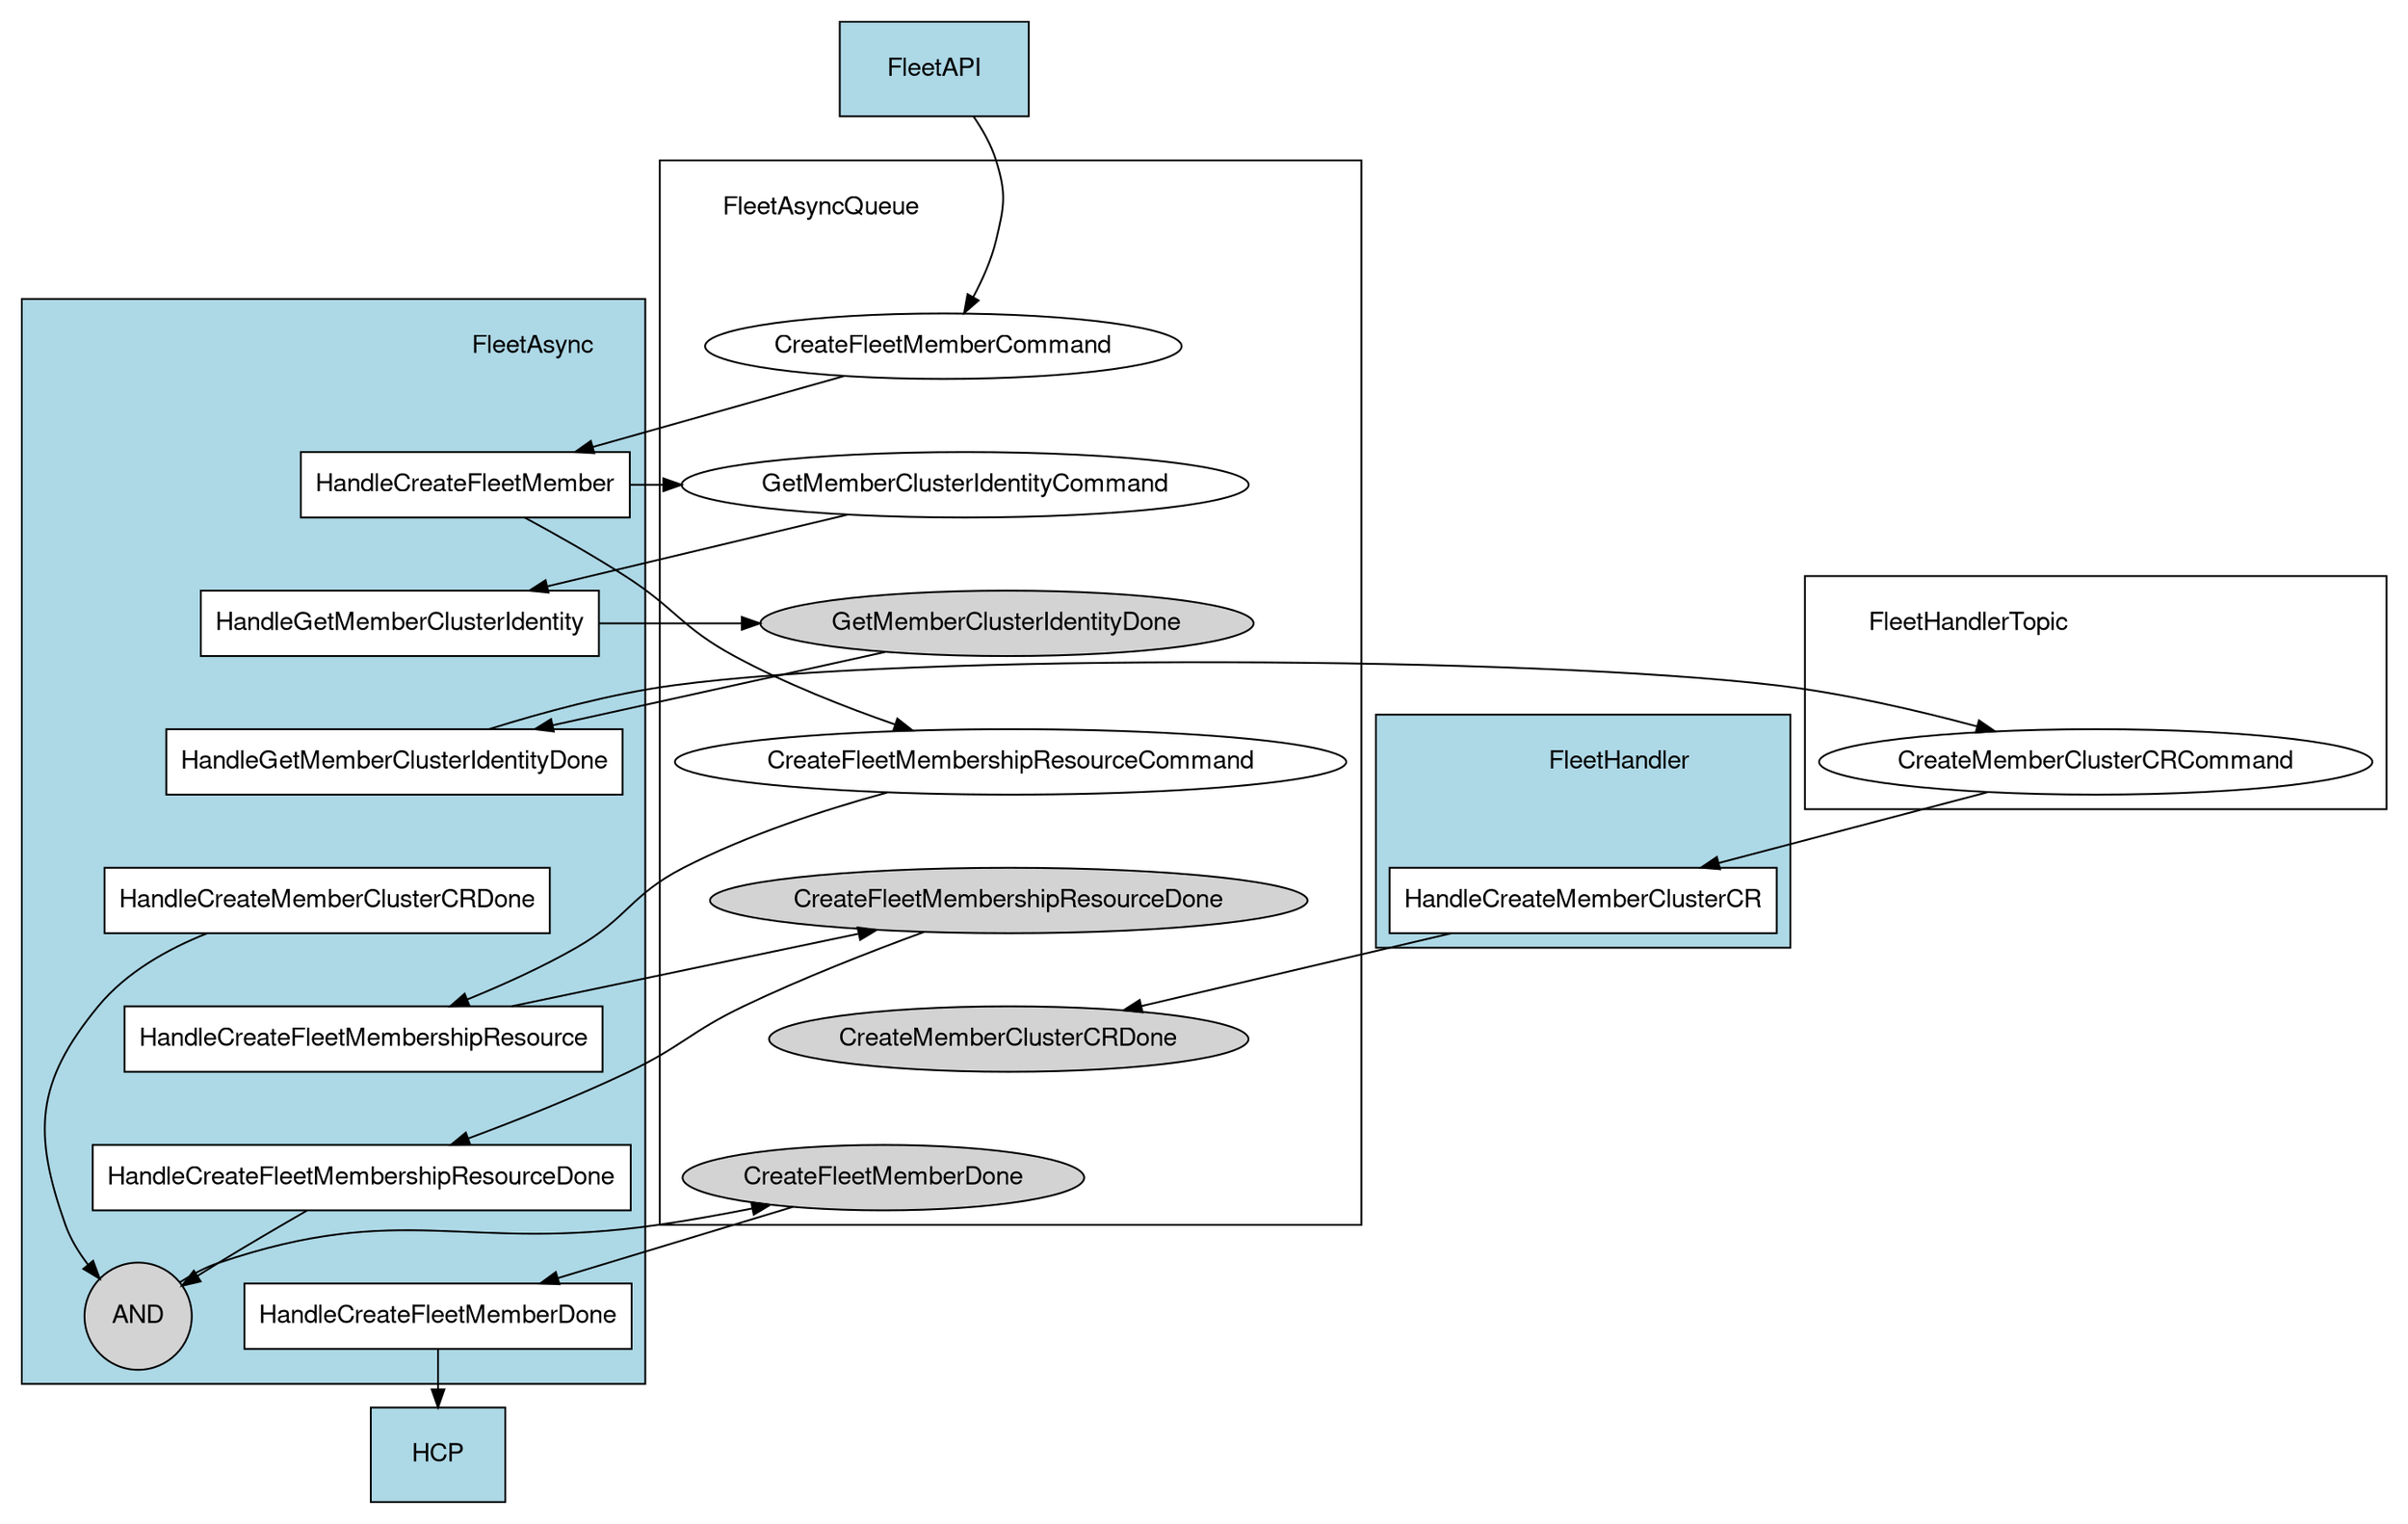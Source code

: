// This graph depicts the flow of CreateFleetMember.
digraph CreateFleetMember {
    fontname="Helvetica,Arial,sans-serif";
    node [fontname="Helvetica,Arial,sans-serif"];
    edge [fontname="Helvetica,Arial,sans-serif"];
    compound=true;
    nodesep="0.4 equally";
    ranksep="0.4 equally";

    // Components.
    node [color=lightblue]
    FleetAPI;
    FleetAsync;
    FleetHandler;
    HCP;

    // Queues.
    node [color=white]
    FleetAsyncQueue;
    FleetHandlerTopic;

    // Commands.
    node [shape=oval,style=filled,color=black,fillcolor=white];
    CreateFleetMemberCommand;
    GetMemberClusterIdentityCommand;
    CreateMemberClusterCRCommand;
    CreateFleetMembershipResourceCommand;

    // Responses.
    node [shape=oval,style=filled,color=black,fillcolor=lightgrey];
    CreateFleetMemberDone;
    GetMemberClusterIdentityDone;
    CreateMemberClusterCRDone;
    CreateFleetMembershipResourceDone;

    // Handlers.
    node [shape=box,style=filled,color=black,fillcolor=white];
    HandleCreateFleetMember;
    HandleCreateFleetMemberDone;
    HandleGetMemberClusterIdentity;
    HandleGetMemberClusterIdentityDone;
    HandleCreateMemberClusterCR;
    HandleCreateMemberClusterCRDone;
    HandleCreateFleetMembershipResource;
    HandleCreateFleetMembershipResourceDone;

    // Combiner.
    node [shape=circle,style=filled,color=black,fillcolor=lightgrey,width=0.5];
    AND;

    subgraph cluster_FleetAPI {
    style=filled;
    fillcolor=lightblue;
    FleetAPI;
    }

    subgraph cluster_FleetAsyncQueue {
        // Order the nodes.
        FleetAsyncQueue ->
        CreateFleetMemberCommand ->
        GetMemberClusterIdentityCommand ->
        GetMemberClusterIdentityDone ->
        CreateFleetMembershipResourceCommand ->
        CreateFleetMembershipResourceDone ->
        CreateMemberClusterCRDone ->
        CreateFleetMemberDone [style=invis];
    }

    subgraph cluster_FleetAsync {
        style=filled;
        fillcolor=lightblue;

        // Order nodes.
        FleetAsync ->
        HandleCreateFleetMember ->
        HandleGetMemberClusterIdentity ->
        HandleGetMemberClusterIdentityDone ->
        HandleCreateMemberClusterCRDone ->
        HandleCreateFleetMembershipResource ->
        HandleCreateFleetMembershipResourceDone ->
        HandleCreateFleetMemberDone [style=invis];

        AND;
    }

    subgraph cluster_FleetHandlerTopic {
        // Order nodes.
        FleetHandlerTopic ->
        CreateMemberClusterCRCommand [style=invis];
    }

    subgraph cluster_FleetHandler {
        style=filled;
        fillcolor=lightblue;
        rank=same;

        // Order nodes.
        FleetHandler ->
        HandleCreateMemberClusterCR [style=invis];
    }

    subgraph cluster_HCP {
        style=filled;
        fillcolor=lightblue;

        HCP;
    }

    // Order subgraphs.
    FleetAPI -> FleetAsyncQueue -> FleetAsync -> FleetHandlerTopic -> FleetHandler [style=invis];

    // FleetAPI.
	FleetAPI -> CreateFleetMemberCommand [ltail=cluster_FleetAPI];

    // FleetAsync.
    CreateFleetMemberCommand ->
    HandleCreateFleetMember -> GetMemberClusterIdentityCommand ->
    HandleGetMemberClusterIdentity -> GetMemberClusterIdentityDone ->
    HandleGetMemberClusterIdentityDone -> CreateMemberClusterCRCommand;
    // Continued in FleetHandler.
    HandleCreateMemberClusterCRDone -> AND;
    HandleCreateFleetMember -> CreateFleetMembershipResourceCommand ->
    HandleCreateFleetMembershipResource -> CreateFleetMembershipResourceDone ->
    HandleCreateFleetMembershipResourceDone -> AND;
    AND -> CreateFleetMemberDone ->
    HandleCreateFleetMemberDone;
    HandleCreateFleetMemberDone -> HCP [lhead=cluster_HCP];

    // FleetHandler.
    CreateMemberClusterCRCommand ->
    HandleCreateMemberClusterCR -> CreateMemberClusterCRDone;
}